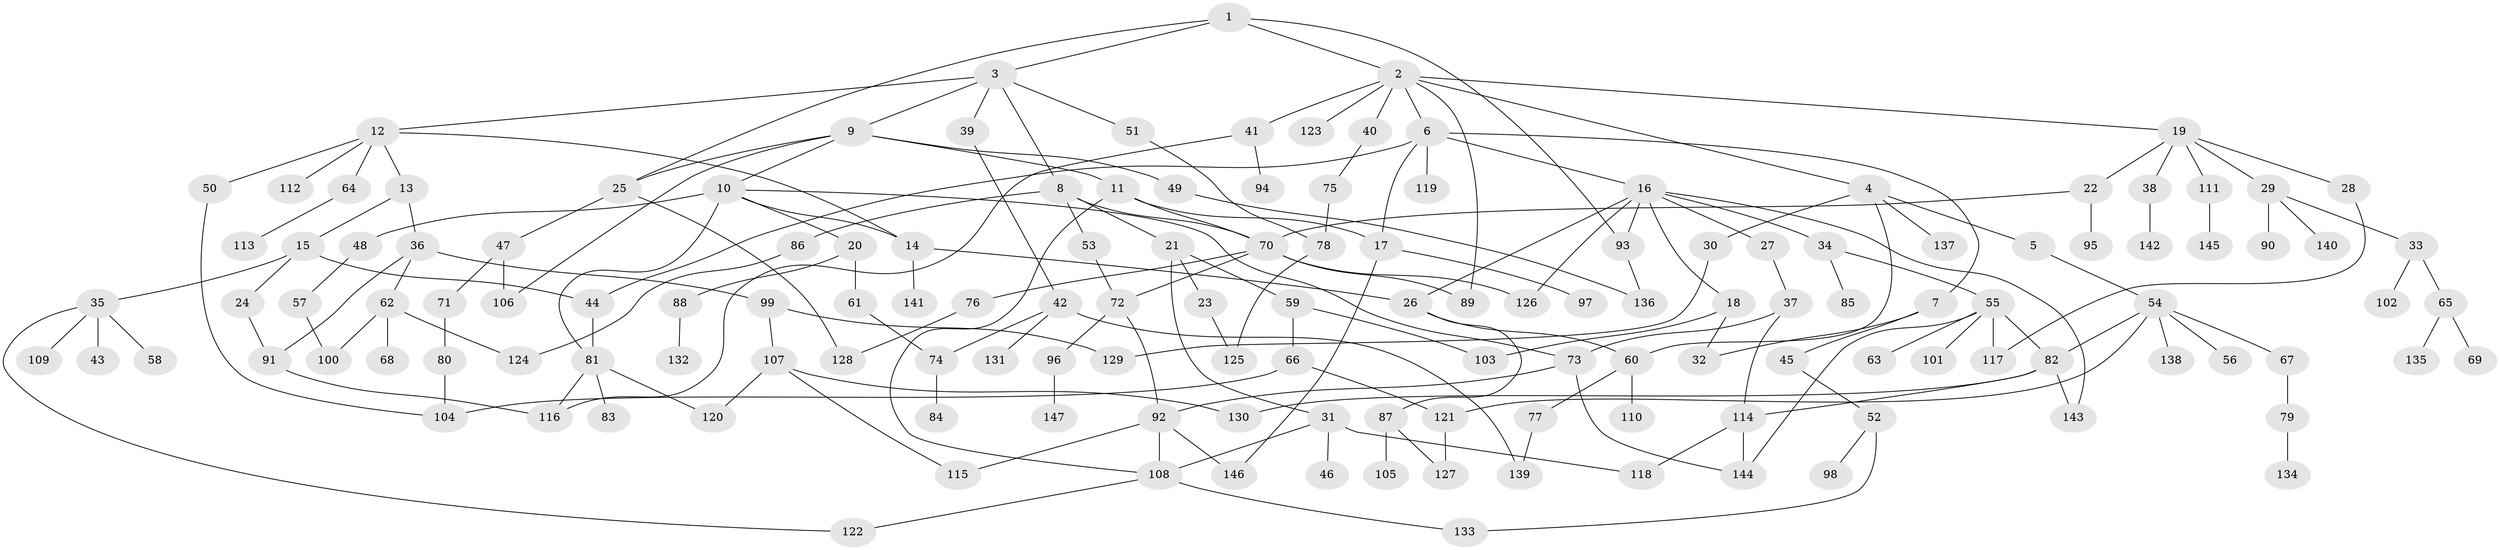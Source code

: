 // Generated by graph-tools (version 1.1) at 2025/13/03/09/25 04:13:34]
// undirected, 147 vertices, 195 edges
graph export_dot {
graph [start="1"]
  node [color=gray90,style=filled];
  1;
  2;
  3;
  4;
  5;
  6;
  7;
  8;
  9;
  10;
  11;
  12;
  13;
  14;
  15;
  16;
  17;
  18;
  19;
  20;
  21;
  22;
  23;
  24;
  25;
  26;
  27;
  28;
  29;
  30;
  31;
  32;
  33;
  34;
  35;
  36;
  37;
  38;
  39;
  40;
  41;
  42;
  43;
  44;
  45;
  46;
  47;
  48;
  49;
  50;
  51;
  52;
  53;
  54;
  55;
  56;
  57;
  58;
  59;
  60;
  61;
  62;
  63;
  64;
  65;
  66;
  67;
  68;
  69;
  70;
  71;
  72;
  73;
  74;
  75;
  76;
  77;
  78;
  79;
  80;
  81;
  82;
  83;
  84;
  85;
  86;
  87;
  88;
  89;
  90;
  91;
  92;
  93;
  94;
  95;
  96;
  97;
  98;
  99;
  100;
  101;
  102;
  103;
  104;
  105;
  106;
  107;
  108;
  109;
  110;
  111;
  112;
  113;
  114;
  115;
  116;
  117;
  118;
  119;
  120;
  121;
  122;
  123;
  124;
  125;
  126;
  127;
  128;
  129;
  130;
  131;
  132;
  133;
  134;
  135;
  136;
  137;
  138;
  139;
  140;
  141;
  142;
  143;
  144;
  145;
  146;
  147;
  1 -- 2;
  1 -- 3;
  1 -- 93;
  1 -- 25;
  2 -- 4;
  2 -- 6;
  2 -- 19;
  2 -- 40;
  2 -- 41;
  2 -- 123;
  2 -- 89;
  3 -- 8;
  3 -- 9;
  3 -- 12;
  3 -- 39;
  3 -- 51;
  4 -- 5;
  4 -- 30;
  4 -- 60;
  4 -- 137;
  5 -- 54;
  6 -- 7;
  6 -- 16;
  6 -- 119;
  6 -- 44;
  6 -- 17;
  7 -- 45;
  7 -- 32;
  8 -- 21;
  8 -- 53;
  8 -- 86;
  8 -- 70;
  9 -- 10;
  9 -- 11;
  9 -- 25;
  9 -- 49;
  9 -- 106;
  10 -- 14;
  10 -- 20;
  10 -- 48;
  10 -- 73;
  10 -- 81;
  11 -- 17;
  11 -- 70;
  11 -- 108;
  12 -- 13;
  12 -- 50;
  12 -- 64;
  12 -- 112;
  12 -- 14;
  13 -- 15;
  13 -- 36;
  14 -- 26;
  14 -- 141;
  15 -- 24;
  15 -- 35;
  15 -- 44;
  16 -- 18;
  16 -- 27;
  16 -- 34;
  16 -- 143;
  16 -- 126;
  16 -- 93;
  16 -- 26;
  17 -- 97;
  17 -- 146;
  18 -- 32;
  18 -- 103;
  19 -- 22;
  19 -- 28;
  19 -- 29;
  19 -- 38;
  19 -- 111;
  20 -- 61;
  20 -- 88;
  21 -- 23;
  21 -- 31;
  21 -- 59;
  22 -- 95;
  22 -- 70;
  23 -- 125;
  24 -- 91;
  25 -- 47;
  25 -- 128;
  26 -- 87;
  26 -- 60;
  27 -- 37;
  28 -- 117;
  29 -- 33;
  29 -- 90;
  29 -- 140;
  30 -- 129;
  31 -- 46;
  31 -- 108;
  31 -- 118;
  33 -- 65;
  33 -- 102;
  34 -- 55;
  34 -- 85;
  35 -- 43;
  35 -- 58;
  35 -- 109;
  35 -- 122;
  36 -- 62;
  36 -- 99;
  36 -- 91;
  37 -- 73;
  37 -- 114;
  38 -- 142;
  39 -- 42;
  40 -- 75;
  41 -- 94;
  41 -- 116;
  42 -- 74;
  42 -- 131;
  42 -- 139;
  44 -- 81;
  45 -- 52;
  47 -- 71;
  47 -- 106;
  48 -- 57;
  49 -- 136;
  50 -- 104;
  51 -- 78;
  52 -- 98;
  52 -- 133;
  53 -- 72;
  54 -- 56;
  54 -- 67;
  54 -- 82;
  54 -- 121;
  54 -- 138;
  55 -- 63;
  55 -- 101;
  55 -- 117;
  55 -- 144;
  55 -- 82;
  57 -- 100;
  59 -- 66;
  59 -- 103;
  60 -- 77;
  60 -- 110;
  61 -- 74;
  62 -- 68;
  62 -- 124;
  62 -- 100;
  64 -- 113;
  65 -- 69;
  65 -- 135;
  66 -- 121;
  66 -- 104;
  67 -- 79;
  70 -- 76;
  70 -- 89;
  70 -- 126;
  70 -- 72;
  71 -- 80;
  72 -- 96;
  72 -- 92;
  73 -- 92;
  73 -- 144;
  74 -- 84;
  75 -- 78;
  76 -- 128;
  77 -- 139;
  78 -- 125;
  79 -- 134;
  80 -- 104;
  81 -- 83;
  81 -- 116;
  81 -- 120;
  82 -- 114;
  82 -- 130;
  82 -- 143;
  86 -- 124;
  87 -- 105;
  87 -- 127;
  88 -- 132;
  91 -- 116;
  92 -- 146;
  92 -- 108;
  92 -- 115;
  93 -- 136;
  96 -- 147;
  99 -- 107;
  99 -- 129;
  107 -- 115;
  107 -- 120;
  107 -- 130;
  108 -- 133;
  108 -- 122;
  111 -- 145;
  114 -- 144;
  114 -- 118;
  121 -- 127;
}
